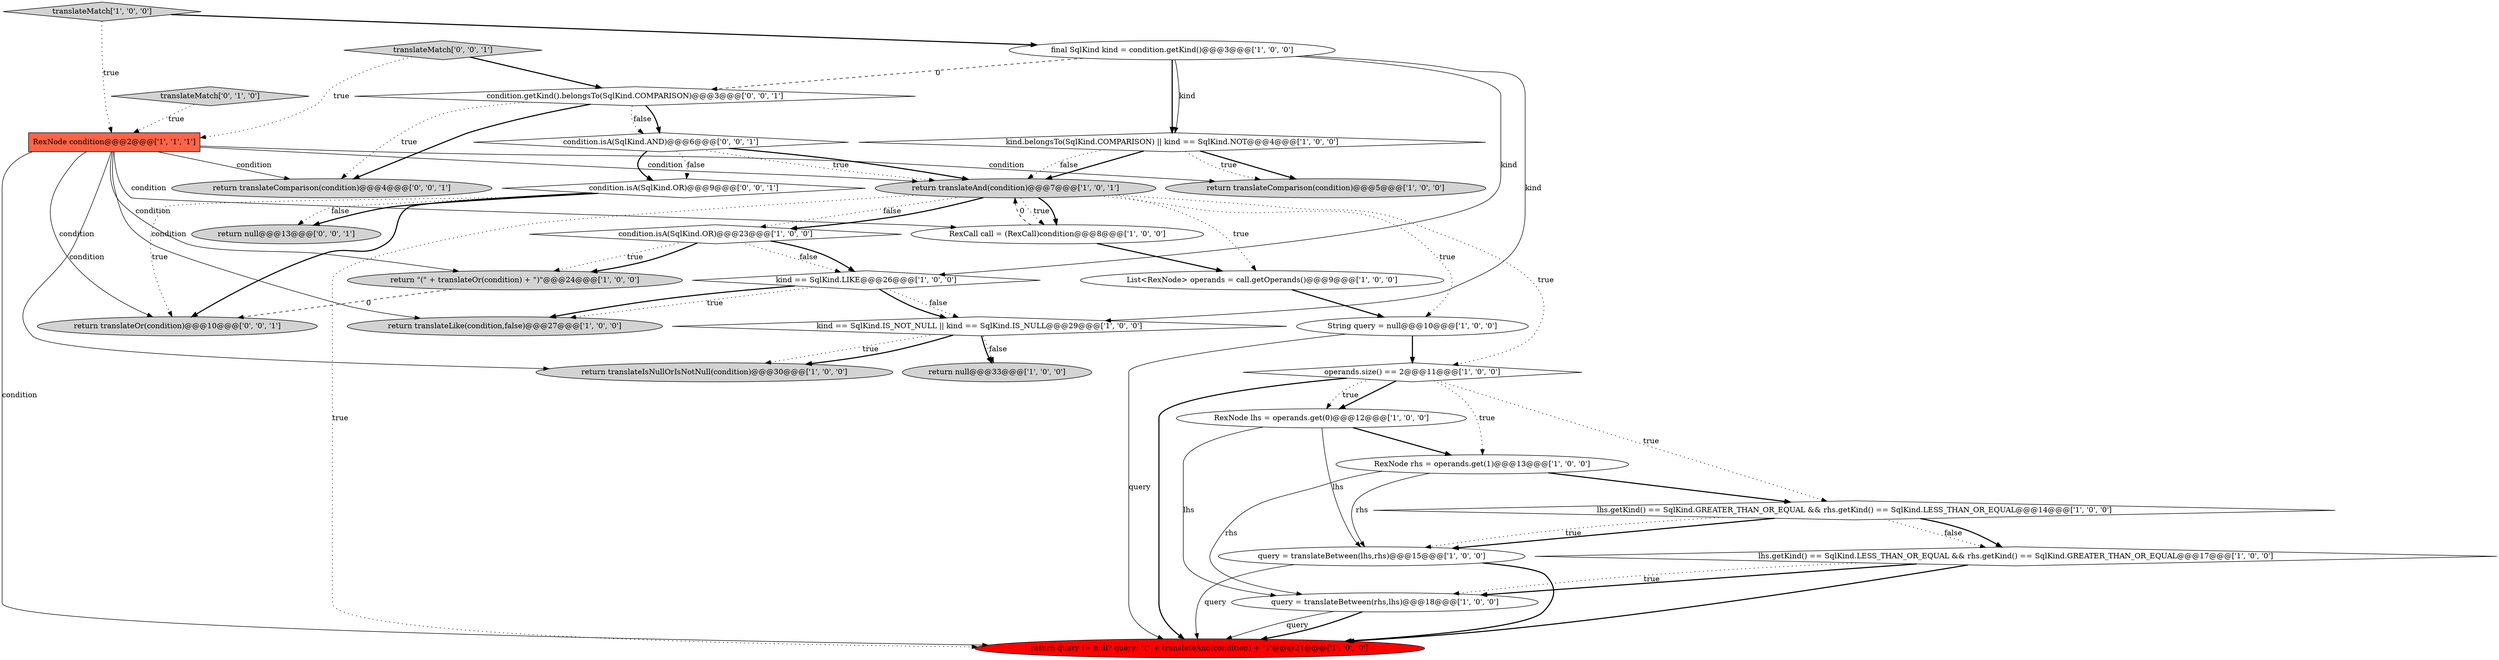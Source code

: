 digraph {
29 [style = filled, label = "return null@@@13@@@['0', '0', '1']", fillcolor = lightgray, shape = ellipse image = "AAA0AAABBB3BBB"];
8 [style = filled, label = "lhs.getKind() == SqlKind.GREATER_THAN_OR_EQUAL && rhs.getKind() == SqlKind.LESS_THAN_OR_EQUAL@@@14@@@['1', '0', '0']", fillcolor = white, shape = diamond image = "AAA0AAABBB1BBB"];
11 [style = filled, label = "operands.size() == 2@@@11@@@['1', '0', '0']", fillcolor = white, shape = diamond image = "AAA0AAABBB1BBB"];
9 [style = filled, label = "kind.belongsTo(SqlKind.COMPARISON) || kind == SqlKind.NOT@@@4@@@['1', '0', '0']", fillcolor = white, shape = diamond image = "AAA0AAABBB1BBB"];
31 [style = filled, label = "condition.getKind().belongsTo(SqlKind.COMPARISON)@@@3@@@['0', '0', '1']", fillcolor = white, shape = diamond image = "AAA0AAABBB3BBB"];
10 [style = filled, label = "return \"(\" + translateOr(condition) + \")\"@@@24@@@['1', '0', '0']", fillcolor = lightgray, shape = ellipse image = "AAA0AAABBB1BBB"];
2 [style = filled, label = "RexNode lhs = operands.get(0)@@@12@@@['1', '0', '0']", fillcolor = white, shape = ellipse image = "AAA0AAABBB1BBB"];
17 [style = filled, label = "final SqlKind kind = condition.getKind()@@@3@@@['1', '0', '0']", fillcolor = white, shape = ellipse image = "AAA0AAABBB1BBB"];
13 [style = filled, label = "kind == SqlKind.LIKE@@@26@@@['1', '0', '0']", fillcolor = white, shape = diamond image = "AAA0AAABBB1BBB"];
1 [style = filled, label = "String query = null@@@10@@@['1', '0', '0']", fillcolor = white, shape = ellipse image = "AAA0AAABBB1BBB"];
30 [style = filled, label = "translateMatch['0', '0', '1']", fillcolor = lightgray, shape = diamond image = "AAA0AAABBB3BBB"];
26 [style = filled, label = "condition.isA(SqlKind.OR)@@@9@@@['0', '0', '1']", fillcolor = white, shape = diamond image = "AAA0AAABBB3BBB"];
6 [style = filled, label = "condition.isA(SqlKind.OR)@@@23@@@['1', '0', '0']", fillcolor = white, shape = diamond image = "AAA0AAABBB1BBB"];
22 [style = filled, label = "return translateLike(condition,false)@@@27@@@['1', '0', '0']", fillcolor = lightgray, shape = ellipse image = "AAA0AAABBB1BBB"];
28 [style = filled, label = "return translateComparison(condition)@@@4@@@['0', '0', '1']", fillcolor = lightgray, shape = ellipse image = "AAA0AAABBB3BBB"];
19 [style = filled, label = "List<RexNode> operands = call.getOperands()@@@9@@@['1', '0', '0']", fillcolor = white, shape = ellipse image = "AAA0AAABBB1BBB"];
4 [style = filled, label = "query = translateBetween(rhs,lhs)@@@18@@@['1', '0', '0']", fillcolor = white, shape = ellipse image = "AAA0AAABBB1BBB"];
24 [style = filled, label = "translateMatch['0', '1', '0']", fillcolor = lightgray, shape = diamond image = "AAA0AAABBB2BBB"];
15 [style = filled, label = "RexNode condition@@@2@@@['1', '1', '1']", fillcolor = tomato, shape = box image = "AAA0AAABBB1BBB"];
21 [style = filled, label = "RexNode rhs = operands.get(1)@@@13@@@['1', '0', '0']", fillcolor = white, shape = ellipse image = "AAA0AAABBB1BBB"];
0 [style = filled, label = "return translateIsNullOrIsNotNull(condition)@@@30@@@['1', '0', '0']", fillcolor = lightgray, shape = ellipse image = "AAA0AAABBB1BBB"];
18 [style = filled, label = "return translateAnd(condition)@@@7@@@['1', '0', '1']", fillcolor = lightgray, shape = ellipse image = "AAA0AAABBB1BBB"];
23 [style = filled, label = "return null@@@33@@@['1', '0', '0']", fillcolor = lightgray, shape = ellipse image = "AAA0AAABBB1BBB"];
5 [style = filled, label = "kind == SqlKind.IS_NOT_NULL || kind == SqlKind.IS_NULL@@@29@@@['1', '0', '0']", fillcolor = white, shape = diamond image = "AAA0AAABBB1BBB"];
20 [style = filled, label = "return translateComparison(condition)@@@5@@@['1', '0', '0']", fillcolor = lightgray, shape = ellipse image = "AAA0AAABBB1BBB"];
14 [style = filled, label = "translateMatch['1', '0', '0']", fillcolor = lightgray, shape = diamond image = "AAA0AAABBB1BBB"];
27 [style = filled, label = "condition.isA(SqlKind.AND)@@@6@@@['0', '0', '1']", fillcolor = white, shape = diamond image = "AAA0AAABBB3BBB"];
12 [style = filled, label = "lhs.getKind() == SqlKind.LESS_THAN_OR_EQUAL && rhs.getKind() == SqlKind.GREATER_THAN_OR_EQUAL@@@17@@@['1', '0', '0']", fillcolor = white, shape = diamond image = "AAA0AAABBB1BBB"];
3 [style = filled, label = "query = translateBetween(lhs,rhs)@@@15@@@['1', '0', '0']", fillcolor = white, shape = ellipse image = "AAA0AAABBB1BBB"];
25 [style = filled, label = "return translateOr(condition)@@@10@@@['0', '0', '1']", fillcolor = lightgray, shape = ellipse image = "AAA0AAABBB3BBB"];
7 [style = filled, label = "return query != null? query: \"(\" + translateAnd(condition) + \")\"@@@21@@@['1', '0', '0']", fillcolor = red, shape = ellipse image = "AAA1AAABBB1BBB"];
16 [style = filled, label = "RexCall call = (RexCall)condition@@@8@@@['1', '0', '0']", fillcolor = white, shape = ellipse image = "AAA0AAABBB1BBB"];
6->13 [style = dotted, label="false"];
27->18 [style = bold, label=""];
2->4 [style = solid, label="lhs"];
18->7 [style = dotted, label="true"];
17->13 [style = solid, label="kind"];
8->12 [style = dotted, label="false"];
5->23 [style = bold, label=""];
18->16 [style = dotted, label="true"];
26->25 [style = dotted, label="true"];
26->29 [style = bold, label=""];
17->9 [style = bold, label=""];
26->25 [style = bold, label=""];
18->1 [style = dotted, label="true"];
15->16 [style = solid, label="condition"];
8->3 [style = bold, label=""];
15->28 [style = solid, label="condition"];
21->8 [style = bold, label=""];
17->9 [style = solid, label="kind"];
2->3 [style = solid, label="lhs"];
18->19 [style = dotted, label="true"];
15->18 [style = solid, label="condition"];
14->17 [style = bold, label=""];
9->20 [style = bold, label=""];
21->4 [style = solid, label="rhs"];
13->5 [style = dotted, label="false"];
5->0 [style = dotted, label="true"];
4->7 [style = solid, label="query"];
16->18 [style = dashed, label="0"];
16->19 [style = bold, label=""];
17->31 [style = dashed, label="0"];
31->28 [style = dotted, label="true"];
11->2 [style = bold, label=""];
12->7 [style = bold, label=""];
4->7 [style = bold, label=""];
8->3 [style = dotted, label="true"];
15->25 [style = solid, label="condition"];
15->20 [style = solid, label="condition"];
1->11 [style = bold, label=""];
15->22 [style = solid, label="condition"];
18->6 [style = dotted, label="false"];
6->10 [style = dotted, label="true"];
21->3 [style = solid, label="rhs"];
19->1 [style = bold, label=""];
18->11 [style = dotted, label="true"];
11->2 [style = dotted, label="true"];
5->23 [style = dotted, label="false"];
14->15 [style = dotted, label="true"];
9->18 [style = bold, label=""];
27->26 [style = dotted, label="false"];
13->22 [style = dotted, label="true"];
12->4 [style = bold, label=""];
3->7 [style = bold, label=""];
18->6 [style = bold, label=""];
5->0 [style = bold, label=""];
15->7 [style = solid, label="condition"];
15->10 [style = solid, label="condition"];
2->21 [style = bold, label=""];
17->5 [style = solid, label="kind"];
6->10 [style = bold, label=""];
6->13 [style = bold, label=""];
30->31 [style = bold, label=""];
24->15 [style = dotted, label="true"];
9->20 [style = dotted, label="true"];
13->5 [style = bold, label=""];
31->27 [style = bold, label=""];
1->7 [style = solid, label="query"];
9->18 [style = dotted, label="false"];
11->8 [style = dotted, label="true"];
12->4 [style = dotted, label="true"];
13->22 [style = bold, label=""];
31->28 [style = bold, label=""];
11->21 [style = dotted, label="true"];
31->27 [style = dotted, label="false"];
26->29 [style = dotted, label="false"];
30->15 [style = dotted, label="true"];
27->18 [style = dotted, label="true"];
10->25 [style = dashed, label="0"];
8->12 [style = bold, label=""];
11->7 [style = bold, label=""];
3->7 [style = solid, label="query"];
15->0 [style = solid, label="condition"];
27->26 [style = bold, label=""];
18->16 [style = bold, label=""];
}
